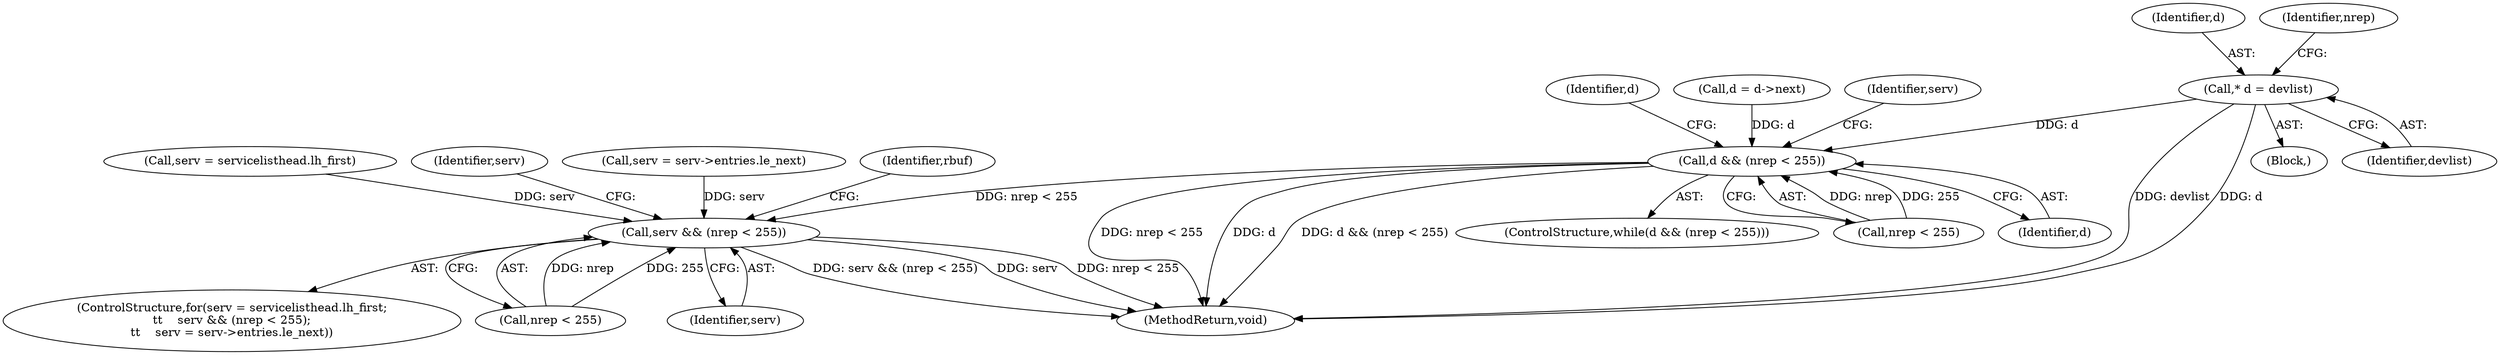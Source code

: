 digraph "0_miniupnp_b238cade9a173c6f751a34acf8ccff838a62aa47@pointer" {
"1000124" [label="(Call,* d = devlist)"];
"1000308" [label="(Call,d && (nrep < 255))"];
"1000525" [label="(Call,serv && (nrep < 255))"];
"1000527" [label="(Call,nrep < 255)"];
"1001144" [label="(MethodReturn,void)"];
"1000307" [label="(ControlStructure,while(d && (nrep < 255)))"];
"1000125" [label="(Identifier,d)"];
"1000519" [label="(ControlStructure,for(serv = servicelisthead.lh_first;\n\t\t    serv && (nrep < 255);\n\t\t    serv = serv->entries.le_next))"];
"1000131" [label="(Identifier,nrep)"];
"1000116" [label="(Block,)"];
"1000317" [label="(Identifier,d)"];
"1000126" [label="(Identifier,devlist)"];
"1000520" [label="(Call,serv = servicelisthead.lh_first)"];
"1000310" [label="(Call,nrep < 255)"];
"1000543" [label="(Identifier,serv)"];
"1000308" [label="(Call,d && (nrep < 255))"];
"1000124" [label="(Call,* d = devlist)"];
"1000525" [label="(Call,serv && (nrep < 255))"];
"1000530" [label="(Call,serv = serv->entries.le_next)"];
"1000656" [label="(Identifier,rbuf)"];
"1000526" [label="(Identifier,serv)"];
"1000309" [label="(Identifier,d)"];
"1000514" [label="(Call,d = d->next)"];
"1000521" [label="(Identifier,serv)"];
"1000124" -> "1000116"  [label="AST: "];
"1000124" -> "1000126"  [label="CFG: "];
"1000125" -> "1000124"  [label="AST: "];
"1000126" -> "1000124"  [label="AST: "];
"1000131" -> "1000124"  [label="CFG: "];
"1000124" -> "1001144"  [label="DDG: devlist"];
"1000124" -> "1001144"  [label="DDG: d"];
"1000124" -> "1000308"  [label="DDG: d"];
"1000308" -> "1000307"  [label="AST: "];
"1000308" -> "1000309"  [label="CFG: "];
"1000308" -> "1000310"  [label="CFG: "];
"1000309" -> "1000308"  [label="AST: "];
"1000310" -> "1000308"  [label="AST: "];
"1000317" -> "1000308"  [label="CFG: "];
"1000521" -> "1000308"  [label="CFG: "];
"1000308" -> "1001144"  [label="DDG: nrep < 255"];
"1000308" -> "1001144"  [label="DDG: d"];
"1000308" -> "1001144"  [label="DDG: d && (nrep < 255)"];
"1000514" -> "1000308"  [label="DDG: d"];
"1000310" -> "1000308"  [label="DDG: nrep"];
"1000310" -> "1000308"  [label="DDG: 255"];
"1000308" -> "1000525"  [label="DDG: nrep < 255"];
"1000525" -> "1000519"  [label="AST: "];
"1000525" -> "1000526"  [label="CFG: "];
"1000525" -> "1000527"  [label="CFG: "];
"1000526" -> "1000525"  [label="AST: "];
"1000527" -> "1000525"  [label="AST: "];
"1000543" -> "1000525"  [label="CFG: "];
"1000656" -> "1000525"  [label="CFG: "];
"1000525" -> "1001144"  [label="DDG: serv && (nrep < 255)"];
"1000525" -> "1001144"  [label="DDG: serv"];
"1000525" -> "1001144"  [label="DDG: nrep < 255"];
"1000530" -> "1000525"  [label="DDG: serv"];
"1000520" -> "1000525"  [label="DDG: serv"];
"1000527" -> "1000525"  [label="DDG: nrep"];
"1000527" -> "1000525"  [label="DDG: 255"];
}
